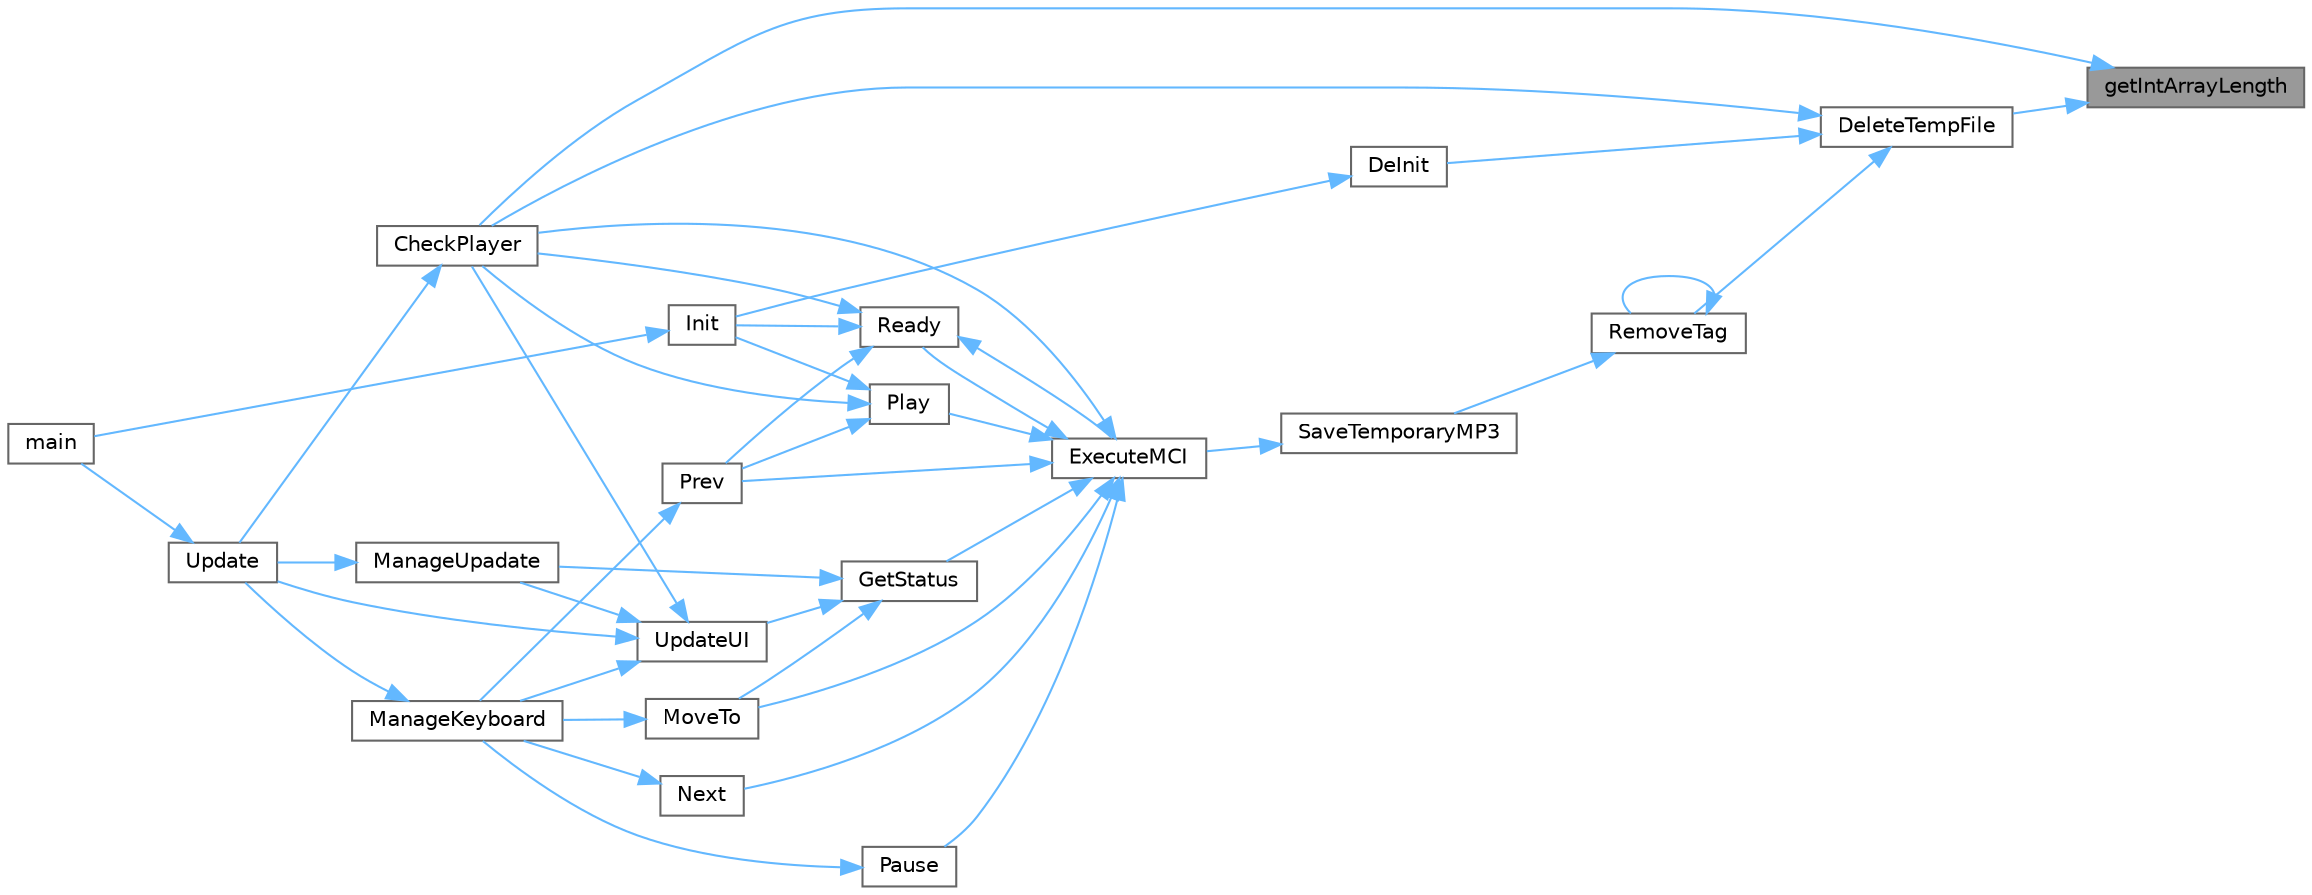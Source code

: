 digraph "getIntArrayLength"
{
 // LATEX_PDF_SIZE
  bgcolor="transparent";
  edge [fontname=Helvetica,fontsize=10,labelfontname=Helvetica,labelfontsize=10];
  node [fontname=Helvetica,fontsize=10,shape=box,height=0.2,width=0.4];
  rankdir="RL";
  Node1 [id="Node000001",label="getIntArrayLength",height=0.2,width=0.4,color="gray40", fillcolor="grey60", style="filled", fontcolor="black",tooltip=" "];
  Node1 -> Node2 [id="edge41_Node000001_Node000002",dir="back",color="steelblue1",style="solid",tooltip=" "];
  Node2 [id="Node000002",label="CheckPlayer",height=0.2,width=0.4,color="grey40", fillcolor="white", style="filled",URL="$music_player_8cpp.html#aa657919bde438eaf13d0e8add07f737f",tooltip=" "];
  Node2 -> Node3 [id="edge42_Node000002_Node000003",dir="back",color="steelblue1",style="solid",tooltip=" "];
  Node3 [id="Node000003",label="Update",height=0.2,width=0.4,color="grey40", fillcolor="white", style="filled",URL="$main_8cpp.html#aec0783b5a136e042adcc47bae4fe5291",tooltip=" "];
  Node3 -> Node4 [id="edge43_Node000003_Node000004",dir="back",color="steelblue1",style="solid",tooltip=" "];
  Node4 [id="Node000004",label="main",height=0.2,width=0.4,color="grey40", fillcolor="white", style="filled",URL="$main_8cpp.html#ae66f6b31b5ad750f1fe042a706a4e3d4",tooltip=" "];
  Node1 -> Node5 [id="edge44_Node000001_Node000005",dir="back",color="steelblue1",style="solid",tooltip=" "];
  Node5 [id="Node000005",label="DeleteTempFile",height=0.2,width=0.4,color="grey40", fillcolor="white", style="filled",URL="$file_manager_8cpp.html#ab5e94040b110d1f6ce242bc146dd907a",tooltip=" "];
  Node5 -> Node2 [id="edge45_Node000005_Node000002",dir="back",color="steelblue1",style="solid",tooltip=" "];
  Node5 -> Node6 [id="edge46_Node000005_Node000006",dir="back",color="steelblue1",style="solid",tooltip=" "];
  Node6 [id="Node000006",label="DeInit",height=0.2,width=0.4,color="grey40", fillcolor="white", style="filled",URL="$main_8cpp.html#ae683d1e0dd5b7166d03468c06e04907c",tooltip=" "];
  Node6 -> Node7 [id="edge47_Node000006_Node000007",dir="back",color="steelblue1",style="solid",tooltip=" "];
  Node7 [id="Node000007",label="Init",height=0.2,width=0.4,color="grey40", fillcolor="white", style="filled",URL="$main_8cpp.html#a1e3b6d38df0786ccf7f938d60e386aae",tooltip=" "];
  Node7 -> Node4 [id="edge48_Node000007_Node000004",dir="back",color="steelblue1",style="solid",tooltip=" "];
  Node5 -> Node8 [id="edge49_Node000005_Node000008",dir="back",color="steelblue1",style="solid",tooltip=" "];
  Node8 [id="Node000008",label="RemoveTag",height=0.2,width=0.4,color="grey40", fillcolor="white", style="filled",URL="$file_manager_8cpp.html#ad55f46581d81a52cb1dda780833bf687",tooltip=" "];
  Node8 -> Node8 [id="edge50_Node000008_Node000008",dir="back",color="steelblue1",style="solid",tooltip=" "];
  Node8 -> Node9 [id="edge51_Node000008_Node000009",dir="back",color="steelblue1",style="solid",tooltip=" "];
  Node9 [id="Node000009",label="SaveTemporaryMP3",height=0.2,width=0.4,color="grey40", fillcolor="white", style="filled",URL="$file_manager_8cpp.html#a228af4c49d625b5dcbe3dd03090b9866",tooltip=" "];
  Node9 -> Node10 [id="edge52_Node000009_Node000010",dir="back",color="steelblue1",style="solid",tooltip=" "];
  Node10 [id="Node000010",label="ExecuteMCI",height=0.2,width=0.4,color="grey40", fillcolor="white", style="filled",URL="$music_player_8cpp.html#a845a2209b10e92fb6e4fcbc0fbb8a8a4",tooltip=" "];
  Node10 -> Node2 [id="edge53_Node000010_Node000002",dir="back",color="steelblue1",style="solid",tooltip=" "];
  Node10 -> Node11 [id="edge54_Node000010_Node000011",dir="back",color="steelblue1",style="solid",tooltip=" "];
  Node11 [id="Node000011",label="GetStatus",height=0.2,width=0.4,color="grey40", fillcolor="white", style="filled",URL="$music_player_8cpp.html#a133ffa0437a422ffdb948b05f9310f1d",tooltip=" "];
  Node11 -> Node12 [id="edge55_Node000011_Node000012",dir="back",color="steelblue1",style="solid",tooltip=" "];
  Node12 [id="Node000012",label="ManageUpadate",height=0.2,width=0.4,color="grey40", fillcolor="white", style="filled",URL="$main_8cpp.html#afb6a73354a679f3501f4daeb26d6ad48",tooltip=" "];
  Node12 -> Node3 [id="edge56_Node000012_Node000003",dir="back",color="steelblue1",style="solid",tooltip=" "];
  Node11 -> Node13 [id="edge57_Node000011_Node000013",dir="back",color="steelblue1",style="solid",tooltip=" "];
  Node13 [id="Node000013",label="MoveTo",height=0.2,width=0.4,color="grey40", fillcolor="white", style="filled",URL="$music_player_8cpp.html#a2f5ad38e6e6d05e643ff8e0a801f20ec",tooltip=" "];
  Node13 -> Node14 [id="edge58_Node000013_Node000014",dir="back",color="steelblue1",style="solid",tooltip=" "];
  Node14 [id="Node000014",label="ManageKeyboard",height=0.2,width=0.4,color="grey40", fillcolor="white", style="filled",URL="$main_8cpp.html#a7aaf9bbe483841747e20d977f94977f4",tooltip=" "];
  Node14 -> Node3 [id="edge59_Node000014_Node000003",dir="back",color="steelblue1",style="solid",tooltip=" "];
  Node11 -> Node15 [id="edge60_Node000011_Node000015",dir="back",color="steelblue1",style="solid",tooltip=" "];
  Node15 [id="Node000015",label="UpdateUI",height=0.2,width=0.4,color="grey40", fillcolor="white", style="filled",URL="$player_u_i_8cpp.html#a0ed0f34fce6fb0d1c106dc480f61790a",tooltip=" "];
  Node15 -> Node2 [id="edge61_Node000015_Node000002",dir="back",color="steelblue1",style="solid",tooltip=" "];
  Node15 -> Node14 [id="edge62_Node000015_Node000014",dir="back",color="steelblue1",style="solid",tooltip=" "];
  Node15 -> Node12 [id="edge63_Node000015_Node000012",dir="back",color="steelblue1",style="solid",tooltip=" "];
  Node15 -> Node3 [id="edge64_Node000015_Node000003",dir="back",color="steelblue1",style="solid",tooltip=" "];
  Node10 -> Node13 [id="edge65_Node000010_Node000013",dir="back",color="steelblue1",style="solid",tooltip=" "];
  Node10 -> Node16 [id="edge66_Node000010_Node000016",dir="back",color="steelblue1",style="solid",tooltip=" "];
  Node16 [id="Node000016",label="Next",height=0.2,width=0.4,color="grey40", fillcolor="white", style="filled",URL="$music_player_8cpp.html#a659a293dd51073a1b9560bb80f687705",tooltip=" "];
  Node16 -> Node14 [id="edge67_Node000016_Node000014",dir="back",color="steelblue1",style="solid",tooltip=" "];
  Node10 -> Node17 [id="edge68_Node000010_Node000017",dir="back",color="steelblue1",style="solid",tooltip=" "];
  Node17 [id="Node000017",label="Pause",height=0.2,width=0.4,color="grey40", fillcolor="white", style="filled",URL="$music_player_8cpp.html#a70babc5227ddd16ca31dccc6cec0bb22",tooltip=" "];
  Node17 -> Node14 [id="edge69_Node000017_Node000014",dir="back",color="steelblue1",style="solid",tooltip=" "];
  Node10 -> Node18 [id="edge70_Node000010_Node000018",dir="back",color="steelblue1",style="solid",tooltip=" "];
  Node18 [id="Node000018",label="Play",height=0.2,width=0.4,color="grey40", fillcolor="white", style="filled",URL="$music_player_8cpp.html#a12574569144fb9d22d996965ee42b627",tooltip=" "];
  Node18 -> Node2 [id="edge71_Node000018_Node000002",dir="back",color="steelblue1",style="solid",tooltip=" "];
  Node18 -> Node7 [id="edge72_Node000018_Node000007",dir="back",color="steelblue1",style="solid",tooltip=" "];
  Node18 -> Node19 [id="edge73_Node000018_Node000019",dir="back",color="steelblue1",style="solid",tooltip=" "];
  Node19 [id="Node000019",label="Prev",height=0.2,width=0.4,color="grey40", fillcolor="white", style="filled",URL="$music_player_8cpp.html#aa5e6d1c9afab8f462aebc2ba76b91022",tooltip=" "];
  Node19 -> Node14 [id="edge74_Node000019_Node000014",dir="back",color="steelblue1",style="solid",tooltip=" "];
  Node10 -> Node19 [id="edge75_Node000010_Node000019",dir="back",color="steelblue1",style="solid",tooltip=" "];
  Node10 -> Node20 [id="edge76_Node000010_Node000020",dir="back",color="steelblue1",style="solid",tooltip=" "];
  Node20 [id="Node000020",label="Ready",height=0.2,width=0.4,color="grey40", fillcolor="white", style="filled",URL="$music_player_8cpp.html#a3071137f83027d3caeeb4fd67ff113ef",tooltip=" "];
  Node20 -> Node2 [id="edge77_Node000020_Node000002",dir="back",color="steelblue1",style="solid",tooltip=" "];
  Node20 -> Node10 [id="edge78_Node000020_Node000010",dir="back",color="steelblue1",style="solid",tooltip=" "];
  Node20 -> Node7 [id="edge79_Node000020_Node000007",dir="back",color="steelblue1",style="solid",tooltip=" "];
  Node20 -> Node19 [id="edge80_Node000020_Node000019",dir="back",color="steelblue1",style="solid",tooltip=" "];
}
